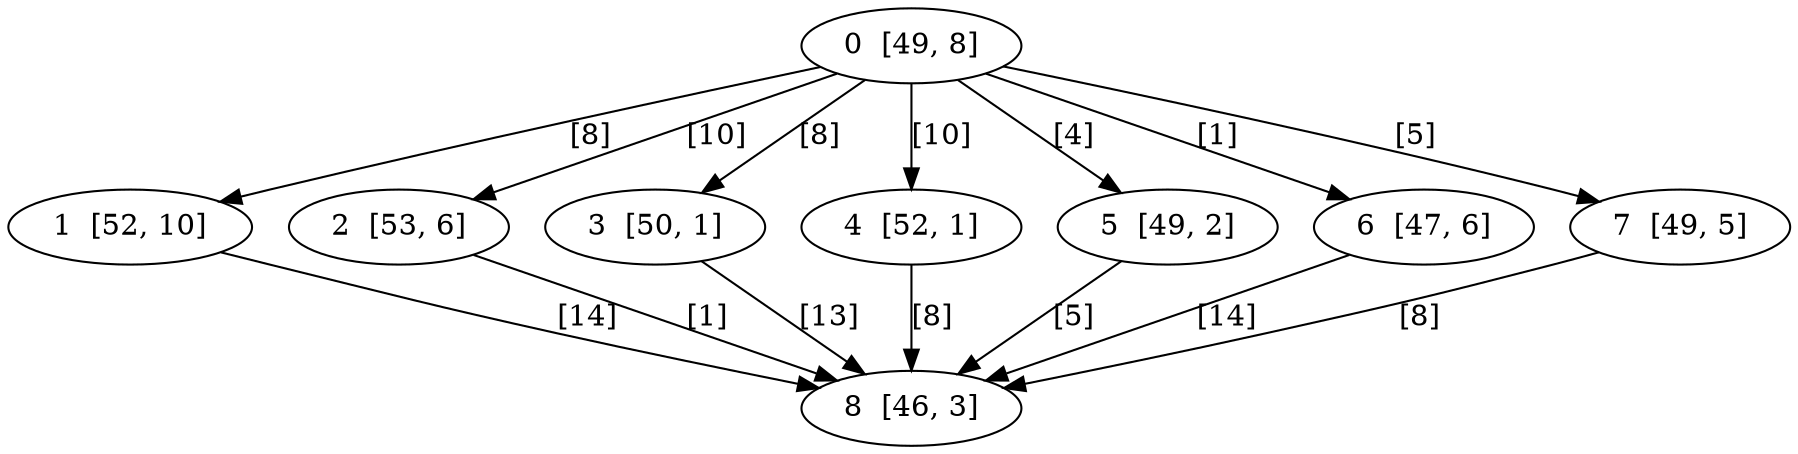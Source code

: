 digraph DAG {
    0  [label="0  [49, 8]"]
    1  [label="1  [52, 10]"]
    2  [label="2  [53, 6]"]
    3  [label="3  [50, 1]"]
    4  [label="4  [52, 1]"]
    5  [label="5  [49, 2]"]
    6  [label="6  [47, 6]"]
    7  [label="7  [49, 5]"]
    8  [label="8  [46, 3]"]

    0 -> 1    [ label = "[8]" ]
    0 -> 2    [ label = "[10]" ]
    0 -> 3    [ label = "[8]" ]
    0 -> 4    [ label = "[10]" ]
    0 -> 5    [ label = "[4]" ]
    0 -> 6    [ label = "[1]" ]
    0 -> 7    [ label = "[5]" ]
    1 -> 8    [ label = "[14]" ]
    2 -> 8    [ label = "[1]" ]
    3 -> 8    [ label = "[13]" ]
    4 -> 8    [ label = "[8]" ]
    5 -> 8    [ label = "[5]" ]
    6 -> 8    [ label = "[14]" ]
    7 -> 8    [ label = "[8]" ]
}
